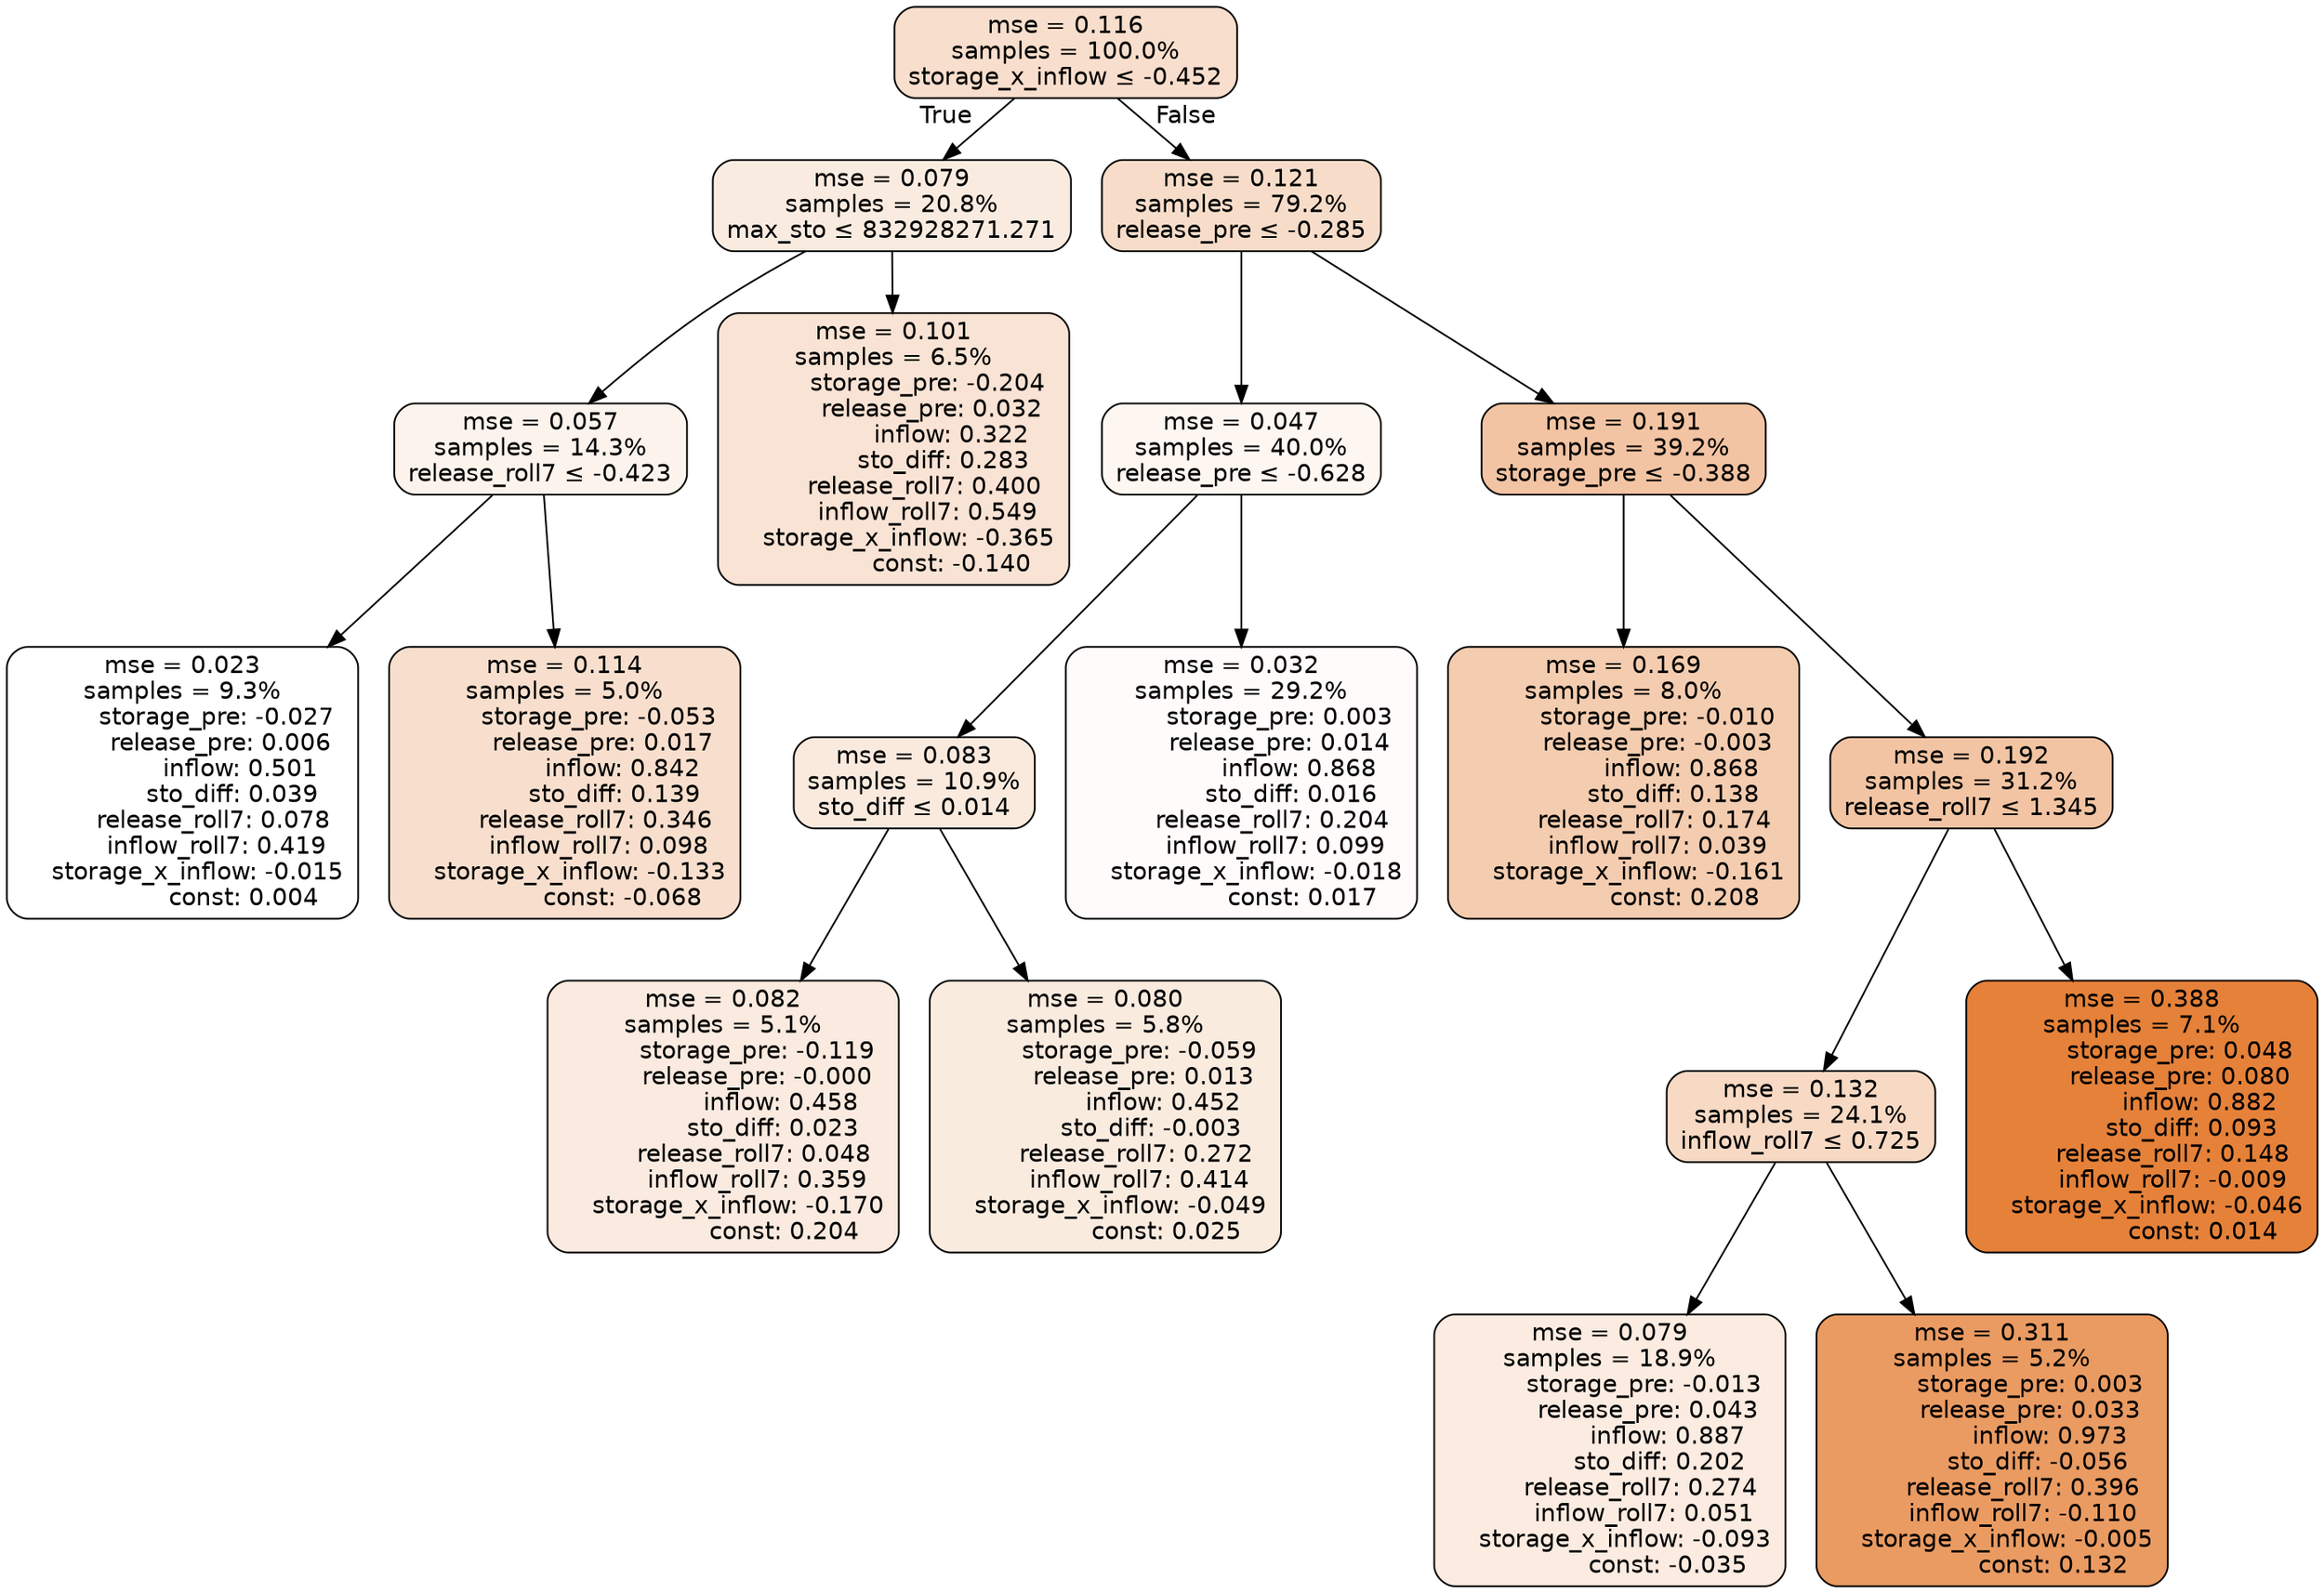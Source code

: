 digraph tree {
bgcolor="transparent"
node [shape=rectangle, style="filled, rounded", color="black", fontname=helvetica] ;
edge [fontname=helvetica] ;
	"0" [label="mse = 0.116
samples = 100.0%
storage_x_inflow &le; -0.452", fillcolor="#f8decc"]
	"1" [label="mse = 0.079
samples = 20.8%
max_sto &le; 832928271.271", fillcolor="#faebe0"]
	"2" [label="mse = 0.057
samples = 14.3%
release_roll7 &le; -0.423", fillcolor="#fcf3ec"]
	"3" [label="mse = 0.023
samples = 9.3%
         storage_pre: -0.027
          release_pre: 0.006
               inflow: 0.501
             sto_diff: 0.039
        release_roll7: 0.078
         inflow_roll7: 0.419
    storage_x_inflow: -0.015
                const: 0.004", fillcolor="#ffffff"]
	"4" [label="mse = 0.114
samples = 5.0%
         storage_pre: -0.053
          release_pre: 0.017
               inflow: 0.842
             sto_diff: 0.139
        release_roll7: 0.346
         inflow_roll7: 0.098
    storage_x_inflow: -0.133
               const: -0.068", fillcolor="#f8dfcd"]
	"5" [label="mse = 0.101
samples = 6.5%
         storage_pre: -0.204
          release_pre: 0.032
               inflow: 0.322
             sto_diff: 0.283
        release_roll7: 0.400
         inflow_roll7: 0.549
    storage_x_inflow: -0.365
               const: -0.140", fillcolor="#f9e3d4"]
	"6" [label="mse = 0.121
samples = 79.2%
release_pre &le; -0.285", fillcolor="#f7ddc9"]
	"7" [label="mse = 0.047
samples = 40.0%
release_pre &le; -0.628", fillcolor="#fdf6f1"]
	"8" [label="mse = 0.083
samples = 10.9%
sto_diff &le; 0.014", fillcolor="#faeade"]
	"9" [label="mse = 0.082
samples = 5.1%
         storage_pre: -0.119
         release_pre: -0.000
               inflow: 0.458
             sto_diff: 0.023
        release_roll7: 0.048
         inflow_roll7: 0.359
    storage_x_inflow: -0.170
                const: 0.204", fillcolor="#faeadf"]
	"10" [label="mse = 0.080
samples = 5.8%
         storage_pre: -0.059
          release_pre: 0.013
               inflow: 0.452
            sto_diff: -0.003
        release_roll7: 0.272
         inflow_roll7: 0.414
    storage_x_inflow: -0.049
                const: 0.025", fillcolor="#faebdf"]
	"11" [label="mse = 0.032
samples = 29.2%
          storage_pre: 0.003
          release_pre: 0.014
               inflow: 0.868
             sto_diff: 0.016
        release_roll7: 0.204
         inflow_roll7: 0.099
    storage_x_inflow: -0.018
                const: 0.017", fillcolor="#fefbfa"]
	"12" [label="mse = 0.191
samples = 39.2%
storage_pre &le; -0.388", fillcolor="#f3c4a3"]
	"13" [label="mse = 0.169
samples = 8.0%
         storage_pre: -0.010
         release_pre: -0.003
               inflow: 0.868
             sto_diff: 0.138
        release_roll7: 0.174
         inflow_roll7: 0.039
    storage_x_inflow: -0.161
                const: 0.208", fillcolor="#f4ccaf"]
	"14" [label="mse = 0.192
samples = 31.2%
release_roll7 &le; 1.345", fillcolor="#f2c4a3"]
	"15" [label="mse = 0.132
samples = 24.1%
inflow_roll7 &le; 0.725", fillcolor="#f7d9c4"]
	"16" [label="mse = 0.079
samples = 18.9%
         storage_pre: -0.013
          release_pre: 0.043
               inflow: 0.887
             sto_diff: 0.202
        release_roll7: 0.274
         inflow_roll7: 0.051
    storage_x_inflow: -0.093
               const: -0.035", fillcolor="#fbebe0"]
	"17" [label="mse = 0.311
samples = 5.2%
          storage_pre: 0.003
          release_pre: 0.033
               inflow: 0.973
            sto_diff: -0.056
        release_roll7: 0.396
        inflow_roll7: -0.110
    storage_x_inflow: -0.005
                const: 0.132", fillcolor="#ea9b62"]
	"18" [label="mse = 0.388
samples = 7.1%
          storage_pre: 0.048
          release_pre: 0.080
               inflow: 0.882
             sto_diff: 0.093
        release_roll7: 0.148
        inflow_roll7: -0.009
    storage_x_inflow: -0.046
                const: 0.014", fillcolor="#e58139"]

	"0" -> "1" [labeldistance=2.5, labelangle=45, headlabel="True"]
	"1" -> "2"
	"2" -> "3"
	"2" -> "4"
	"1" -> "5"
	"0" -> "6" [labeldistance=2.5, labelangle=-45, headlabel="False"]
	"6" -> "7"
	"7" -> "8"
	"8" -> "9"
	"8" -> "10"
	"7" -> "11"
	"6" -> "12"
	"12" -> "13"
	"12" -> "14"
	"14" -> "15"
	"15" -> "16"
	"15" -> "17"
	"14" -> "18"
}
